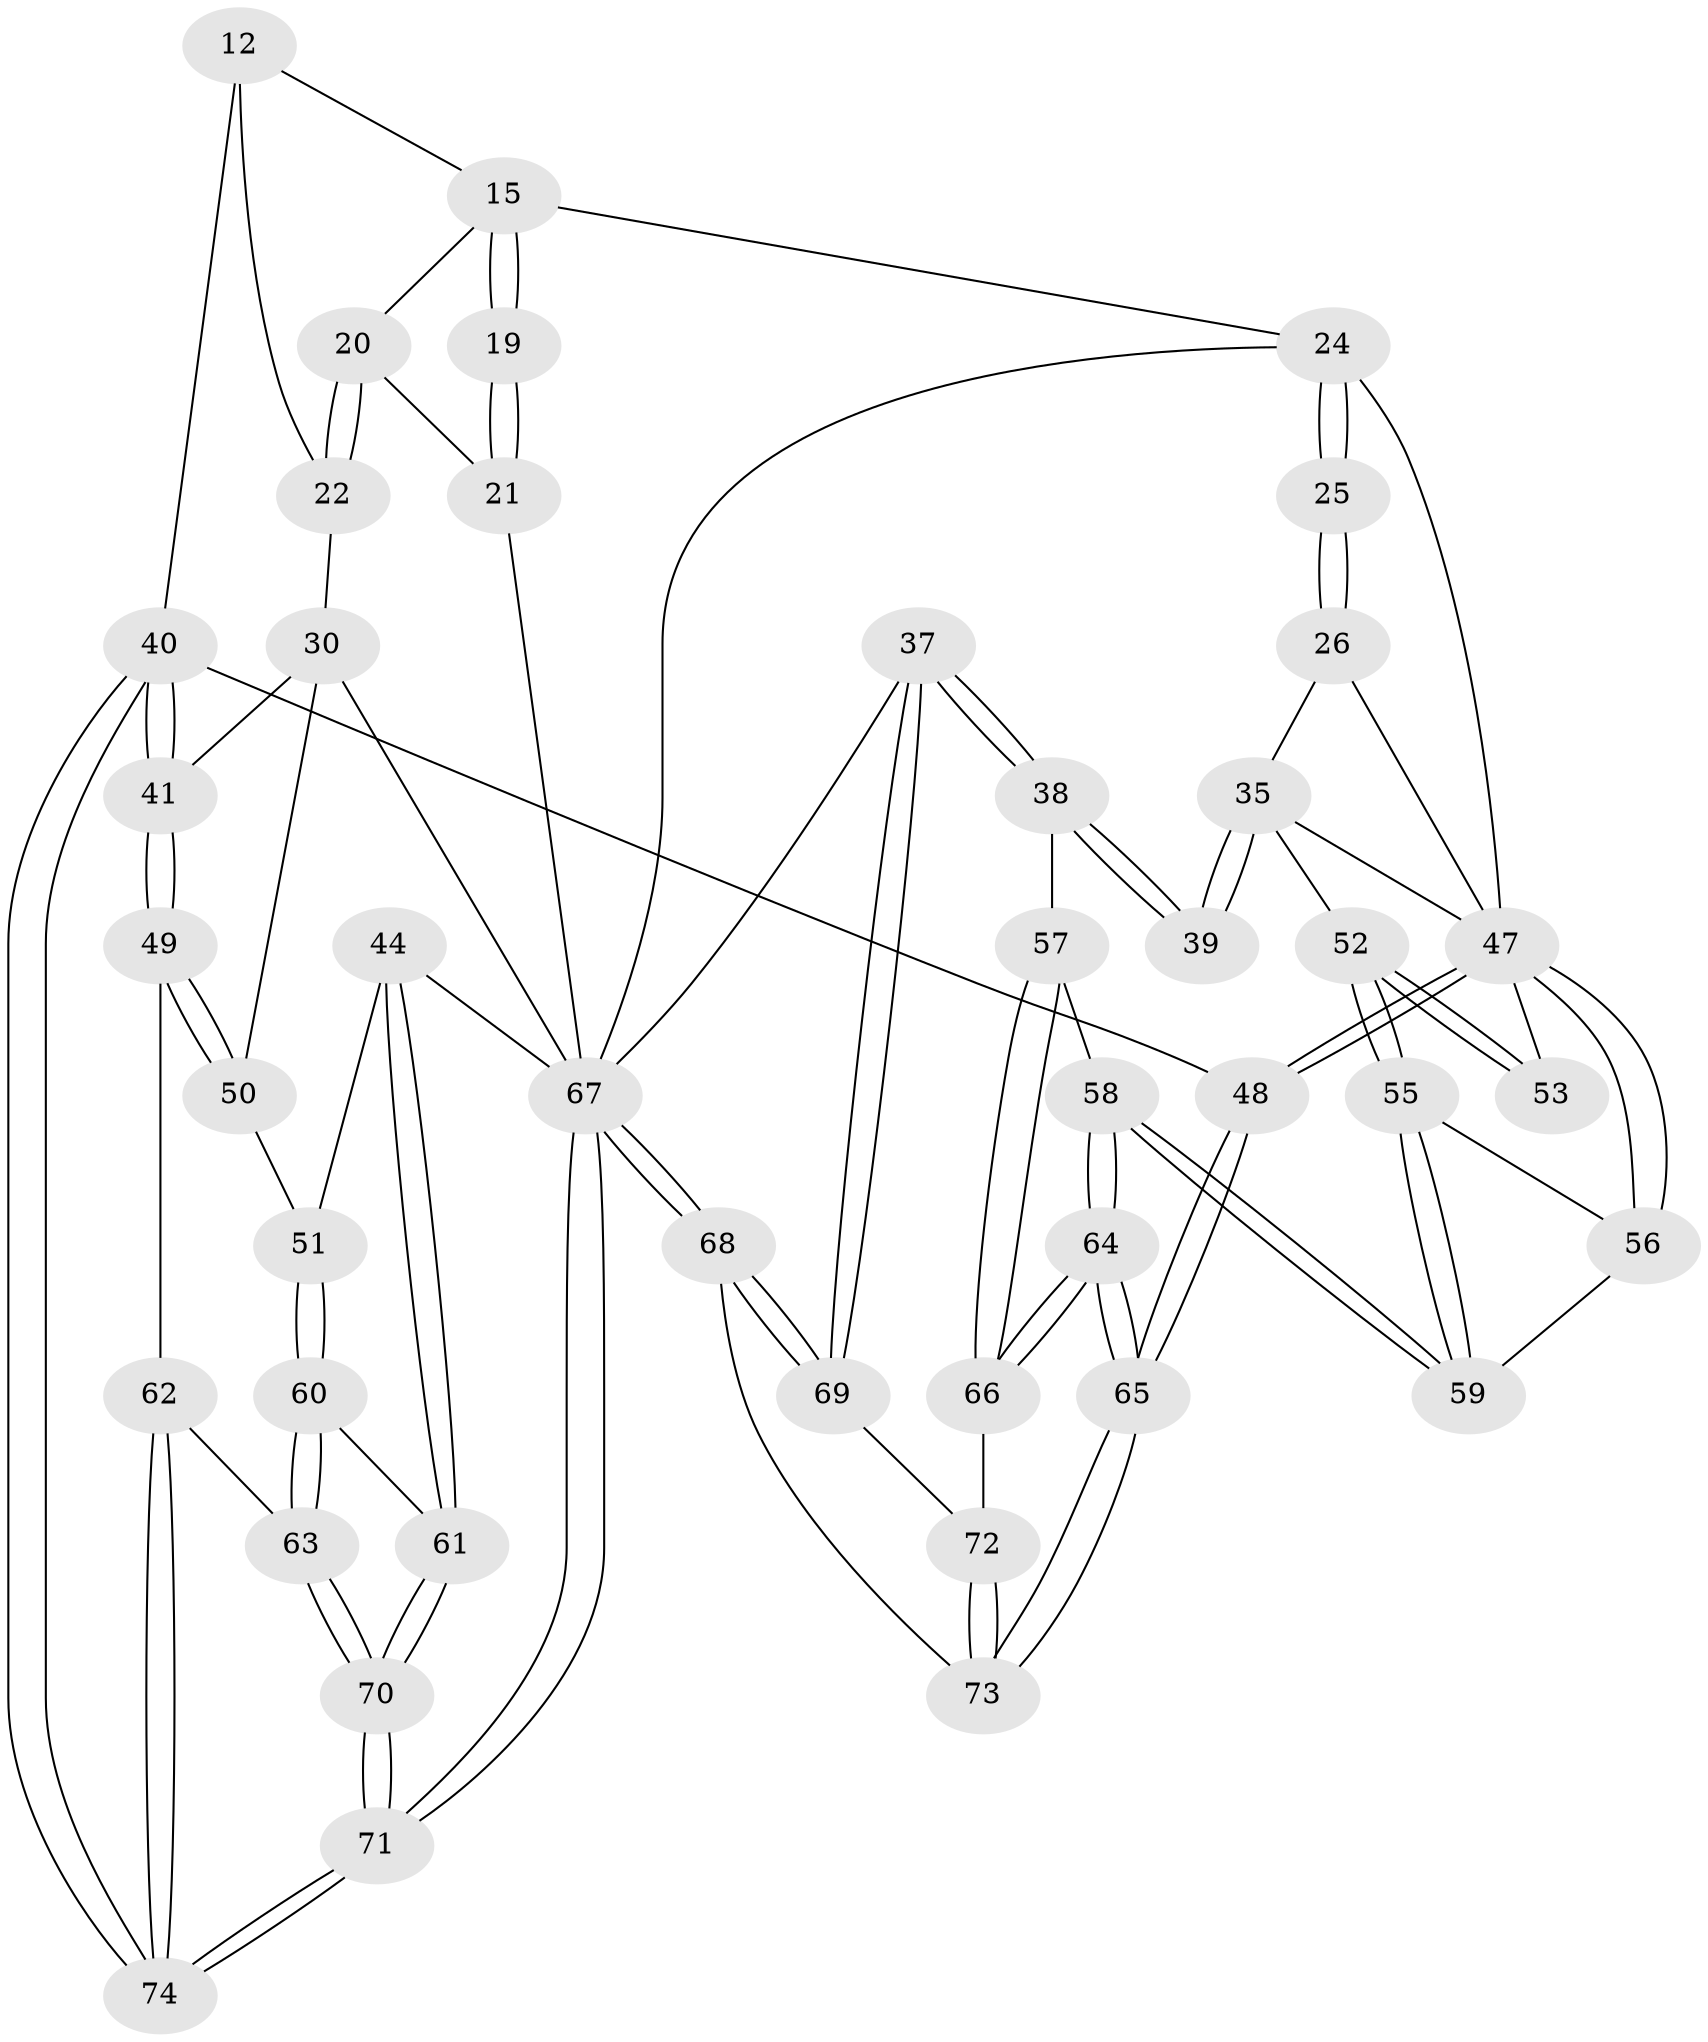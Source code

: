 // original degree distribution, {3: 0.05405405405405406, 6: 0.2972972972972973, 4: 0.2702702702702703, 5: 0.3783783783783784}
// Generated by graph-tools (version 1.1) at 2025/06/03/04/25 22:06:43]
// undirected, 44 vertices, 107 edges
graph export_dot {
graph [start="1"]
  node [color=gray90,style=filled];
  12 [pos="+1+0",super="+11"];
  15 [pos="+0.6517215593977531+0.21675771088585938",super="+6+7"];
  19 [pos="+0.6789170772606942+0.3686094246278923"];
  20 [pos="+0.7862955344210766+0.2957277269778599",super="+14"];
  21 [pos="+0.7206563161348873+0.40464755666456637"];
  22 [pos="+1+0.30926174142397167",super="+18+13"];
  24 [pos="+0.5152912803777611+0.5322886263291419",super="+8+9"];
  25 [pos="+0.39146506555124544+0.500249137531539"];
  26 [pos="+0.2712658886791037+0.4149794092375504"];
  30 [pos="+0.9272082638952396+0.5399328492113937",super="+29"];
  35 [pos="+0.36872794771447504+0.532334446390458",super="+31+33"];
  37 [pos="+0.4212855006048995+0.7689023597919221"];
  38 [pos="+0.4198709468312325+0.7683678056242803"];
  39 [pos="+0.3553497027112774+0.715227174364095"];
  40 [pos="+1+1",super="+2"];
  41 [pos="+1+0.759757213214956"];
  44 [pos="+0.5963030807259836+0.7576938656015192"];
  47 [pos="+0+0.9978777296192572",super="+46+23"];
  48 [pos="+0+1",super="+4"];
  49 [pos="+1+0.8065613295406292"];
  50 [pos="+0.9302656353856964+0.8047126312196765",super="+42"];
  51 [pos="+0.8495219453730267+0.8100228960666433",super="+43"];
  52 [pos="+0.16679670618561665+0.7027138332611076"];
  53 [pos="+0.013257997266361869+0.6660712428125656"];
  55 [pos="+0.12583745861344334+0.8116631239024801"];
  56 [pos="+0.02305418568928712+0.8563973178365977",super="+54"];
  57 [pos="+0.17773761465713386+0.8484760330521709"];
  58 [pos="+0.14032108917796038+0.8507557827131359"];
  59 [pos="+0.12639723518471838+0.8395861740454378"];
  60 [pos="+0.7600966074039966+0.8599901884918609"];
  61 [pos="+0.7224770551988353+0.8600100870562163"];
  62 [pos="+0.8764050708062464+0.9457328426302037"];
  63 [pos="+0.8508101207034452+0.9362102790905897"];
  64 [pos="+0.14570706932296137+1"];
  65 [pos="+0+1"];
  66 [pos="+0.2593719590084379+0.9468168765662772"];
  67 [pos="+0.6099203296457711+1",super="+45+36"];
  68 [pos="+0.4064979177120786+1"];
  69 [pos="+0.4099339618742251+0.8070924376462437"];
  70 [pos="+0.7175218480425629+1"];
  71 [pos="+0.6737510496415732+1"];
  72 [pos="+0.2732995148924569+0.9462080052760662"];
  73 [pos="+0.39111925437717304+1"];
  74 [pos="+0.9703952583163076+1"];
  12 -- 40 [weight=2];
  12 -- 22 [weight=2];
  12 -- 15;
  15 -- 19 [weight=2];
  15 -- 19;
  15 -- 24;
  15 -- 20;
  19 -- 21;
  19 -- 21;
  20 -- 21;
  20 -- 22 [weight=2];
  20 -- 22;
  21 -- 67;
  22 -- 30;
  24 -- 25;
  24 -- 25;
  24 -- 47 [weight=2];
  24 -- 67;
  25 -- 26;
  25 -- 26;
  26 -- 35;
  26 -- 47;
  30 -- 41;
  30 -- 50;
  30 -- 67;
  35 -- 39 [weight=2];
  35 -- 39;
  35 -- 52;
  35 -- 47;
  37 -- 38;
  37 -- 38;
  37 -- 69;
  37 -- 69;
  37 -- 67;
  38 -- 39;
  38 -- 39;
  38 -- 57;
  40 -- 41;
  40 -- 41;
  40 -- 74;
  40 -- 74;
  40 -- 48 [weight=2];
  41 -- 49;
  41 -- 49;
  44 -- 61;
  44 -- 61;
  44 -- 51;
  44 -- 67;
  47 -- 48 [weight=3];
  47 -- 48;
  47 -- 56;
  47 -- 56;
  47 -- 53;
  48 -- 65;
  48 -- 65;
  49 -- 50;
  49 -- 50;
  49 -- 62;
  50 -- 51 [weight=2];
  51 -- 60;
  51 -- 60;
  52 -- 53;
  52 -- 53;
  52 -- 55;
  52 -- 55;
  55 -- 59;
  55 -- 59;
  55 -- 56;
  56 -- 59;
  57 -- 58;
  57 -- 66;
  57 -- 66;
  58 -- 59;
  58 -- 59;
  58 -- 64;
  58 -- 64;
  60 -- 61;
  60 -- 63;
  60 -- 63;
  61 -- 70;
  61 -- 70;
  62 -- 63;
  62 -- 74;
  62 -- 74;
  63 -- 70;
  63 -- 70;
  64 -- 65;
  64 -- 65;
  64 -- 66;
  64 -- 66;
  65 -- 73;
  65 -- 73;
  66 -- 72;
  67 -- 68;
  67 -- 68;
  67 -- 71;
  67 -- 71;
  68 -- 69;
  68 -- 69;
  68 -- 73;
  69 -- 72;
  70 -- 71;
  70 -- 71;
  71 -- 74;
  71 -- 74;
  72 -- 73;
  72 -- 73;
}
